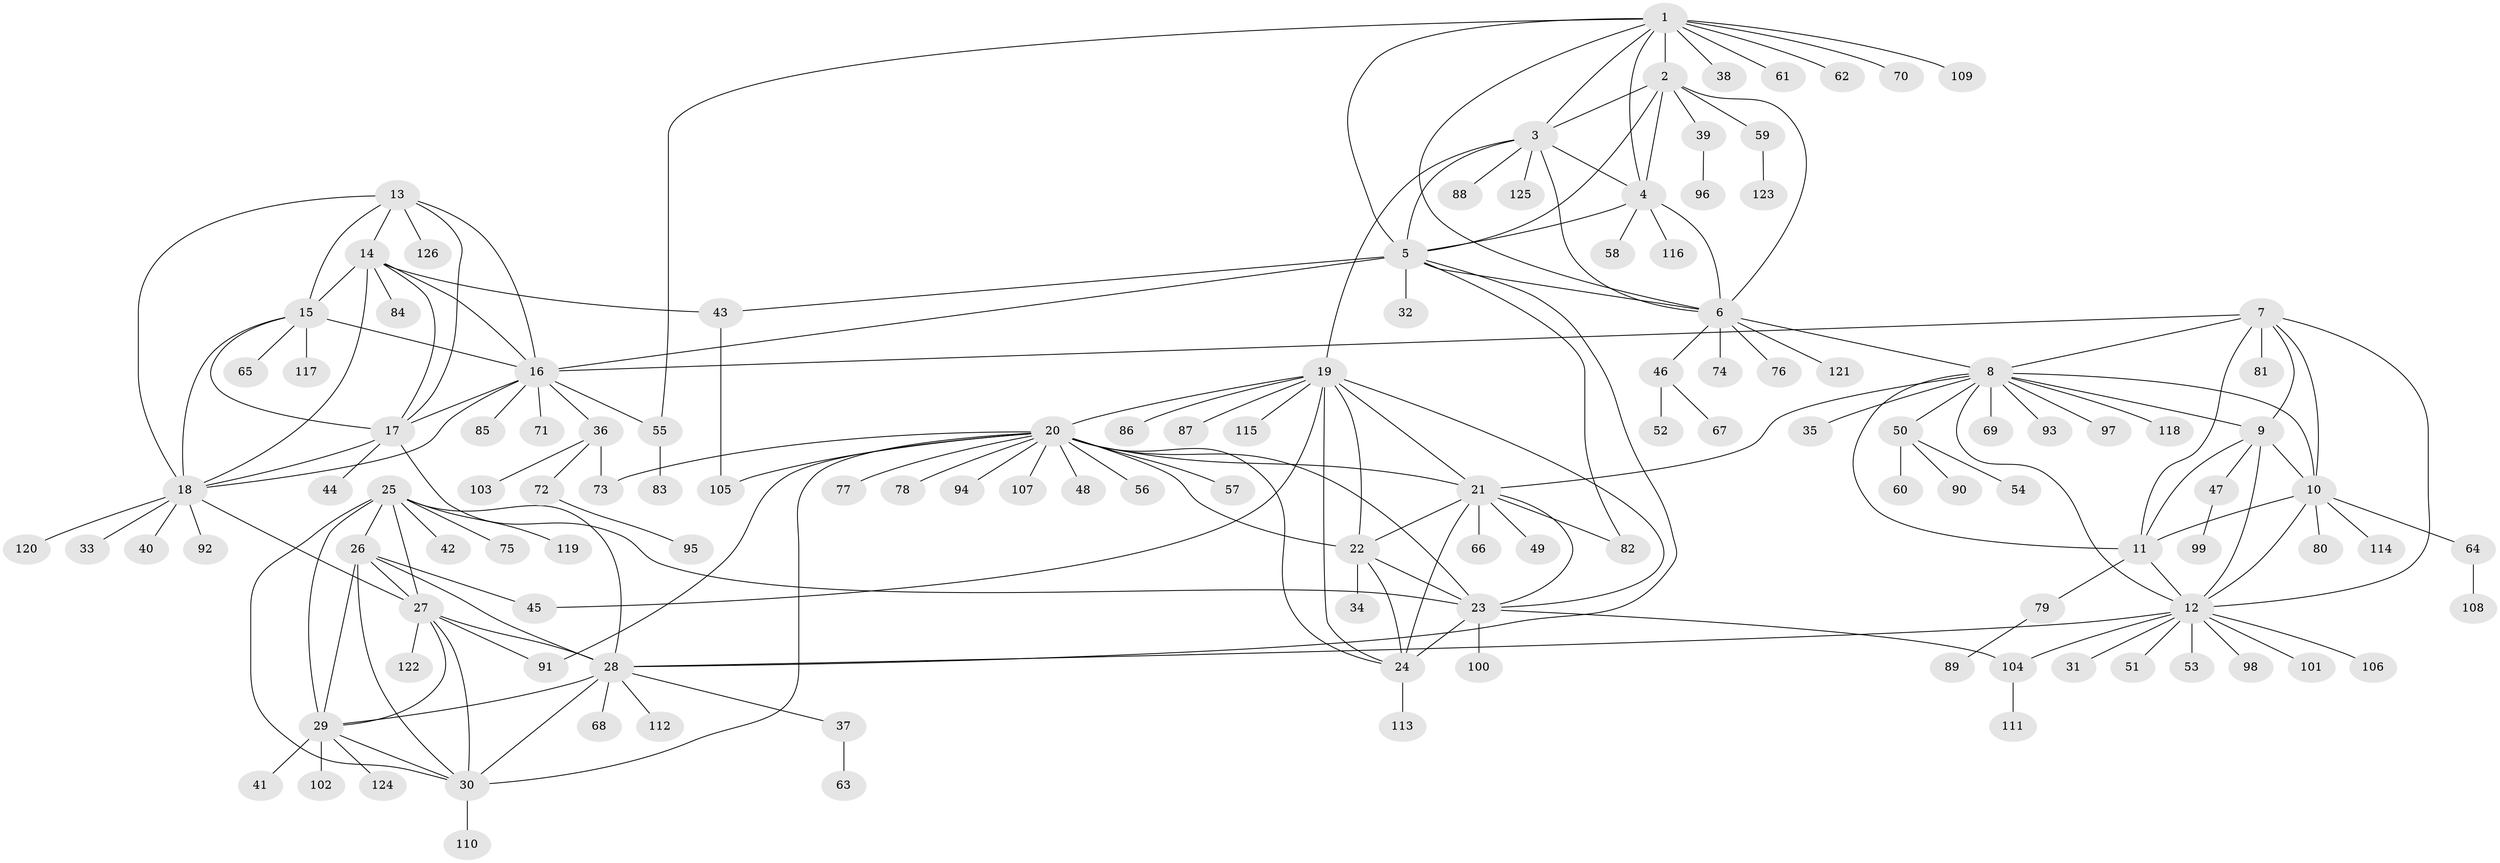 // coarse degree distribution, {9: 0.031746031746031744, 6: 0.06349206349206349, 5: 0.047619047619047616, 10: 0.015873015873015872, 7: 0.015873015873015872, 8: 0.047619047619047616, 13: 0.015873015873015872, 3: 0.015873015873015872, 16: 0.015873015873015872, 1: 0.6666666666666666, 2: 0.06349206349206349}
// Generated by graph-tools (version 1.1) at 2025/19/03/04/25 18:19:40]
// undirected, 126 vertices, 189 edges
graph export_dot {
graph [start="1"]
  node [color=gray90,style=filled];
  1;
  2;
  3;
  4;
  5;
  6;
  7;
  8;
  9;
  10;
  11;
  12;
  13;
  14;
  15;
  16;
  17;
  18;
  19;
  20;
  21;
  22;
  23;
  24;
  25;
  26;
  27;
  28;
  29;
  30;
  31;
  32;
  33;
  34;
  35;
  36;
  37;
  38;
  39;
  40;
  41;
  42;
  43;
  44;
  45;
  46;
  47;
  48;
  49;
  50;
  51;
  52;
  53;
  54;
  55;
  56;
  57;
  58;
  59;
  60;
  61;
  62;
  63;
  64;
  65;
  66;
  67;
  68;
  69;
  70;
  71;
  72;
  73;
  74;
  75;
  76;
  77;
  78;
  79;
  80;
  81;
  82;
  83;
  84;
  85;
  86;
  87;
  88;
  89;
  90;
  91;
  92;
  93;
  94;
  95;
  96;
  97;
  98;
  99;
  100;
  101;
  102;
  103;
  104;
  105;
  106;
  107;
  108;
  109;
  110;
  111;
  112;
  113;
  114;
  115;
  116;
  117;
  118;
  119;
  120;
  121;
  122;
  123;
  124;
  125;
  126;
  1 -- 2;
  1 -- 3;
  1 -- 4;
  1 -- 5;
  1 -- 6;
  1 -- 38;
  1 -- 55;
  1 -- 61;
  1 -- 62;
  1 -- 70;
  1 -- 109;
  2 -- 3;
  2 -- 4;
  2 -- 5;
  2 -- 6;
  2 -- 39;
  2 -- 59;
  3 -- 4;
  3 -- 5;
  3 -- 6;
  3 -- 19;
  3 -- 88;
  3 -- 125;
  4 -- 5;
  4 -- 6;
  4 -- 58;
  4 -- 116;
  5 -- 6;
  5 -- 16;
  5 -- 28;
  5 -- 32;
  5 -- 43;
  5 -- 82;
  6 -- 8;
  6 -- 46;
  6 -- 74;
  6 -- 76;
  6 -- 121;
  7 -- 8;
  7 -- 9;
  7 -- 10;
  7 -- 11;
  7 -- 12;
  7 -- 16;
  7 -- 81;
  8 -- 9;
  8 -- 10;
  8 -- 11;
  8 -- 12;
  8 -- 21;
  8 -- 35;
  8 -- 50;
  8 -- 69;
  8 -- 93;
  8 -- 97;
  8 -- 118;
  9 -- 10;
  9 -- 11;
  9 -- 12;
  9 -- 47;
  10 -- 11;
  10 -- 12;
  10 -- 64;
  10 -- 80;
  10 -- 114;
  11 -- 12;
  11 -- 79;
  12 -- 28;
  12 -- 31;
  12 -- 51;
  12 -- 53;
  12 -- 98;
  12 -- 101;
  12 -- 104;
  12 -- 106;
  13 -- 14;
  13 -- 15;
  13 -- 16;
  13 -- 17;
  13 -- 18;
  13 -- 126;
  14 -- 15;
  14 -- 16;
  14 -- 17;
  14 -- 18;
  14 -- 43;
  14 -- 84;
  15 -- 16;
  15 -- 17;
  15 -- 18;
  15 -- 65;
  15 -- 117;
  16 -- 17;
  16 -- 18;
  16 -- 36;
  16 -- 55;
  16 -- 71;
  16 -- 85;
  17 -- 18;
  17 -- 23;
  17 -- 44;
  18 -- 27;
  18 -- 33;
  18 -- 40;
  18 -- 92;
  18 -- 120;
  19 -- 20;
  19 -- 21;
  19 -- 22;
  19 -- 23;
  19 -- 24;
  19 -- 45;
  19 -- 86;
  19 -- 87;
  19 -- 115;
  20 -- 21;
  20 -- 22;
  20 -- 23;
  20 -- 24;
  20 -- 30;
  20 -- 48;
  20 -- 56;
  20 -- 57;
  20 -- 73;
  20 -- 77;
  20 -- 78;
  20 -- 91;
  20 -- 94;
  20 -- 105;
  20 -- 107;
  21 -- 22;
  21 -- 23;
  21 -- 24;
  21 -- 49;
  21 -- 66;
  21 -- 82;
  22 -- 23;
  22 -- 24;
  22 -- 34;
  23 -- 24;
  23 -- 100;
  23 -- 104;
  24 -- 113;
  25 -- 26;
  25 -- 27;
  25 -- 28;
  25 -- 29;
  25 -- 30;
  25 -- 42;
  25 -- 75;
  25 -- 119;
  26 -- 27;
  26 -- 28;
  26 -- 29;
  26 -- 30;
  26 -- 45;
  27 -- 28;
  27 -- 29;
  27 -- 30;
  27 -- 91;
  27 -- 122;
  28 -- 29;
  28 -- 30;
  28 -- 37;
  28 -- 68;
  28 -- 112;
  29 -- 30;
  29 -- 41;
  29 -- 102;
  29 -- 124;
  30 -- 110;
  36 -- 72;
  36 -- 73;
  36 -- 103;
  37 -- 63;
  39 -- 96;
  43 -- 105;
  46 -- 52;
  46 -- 67;
  47 -- 99;
  50 -- 54;
  50 -- 60;
  50 -- 90;
  55 -- 83;
  59 -- 123;
  64 -- 108;
  72 -- 95;
  79 -- 89;
  104 -- 111;
}
